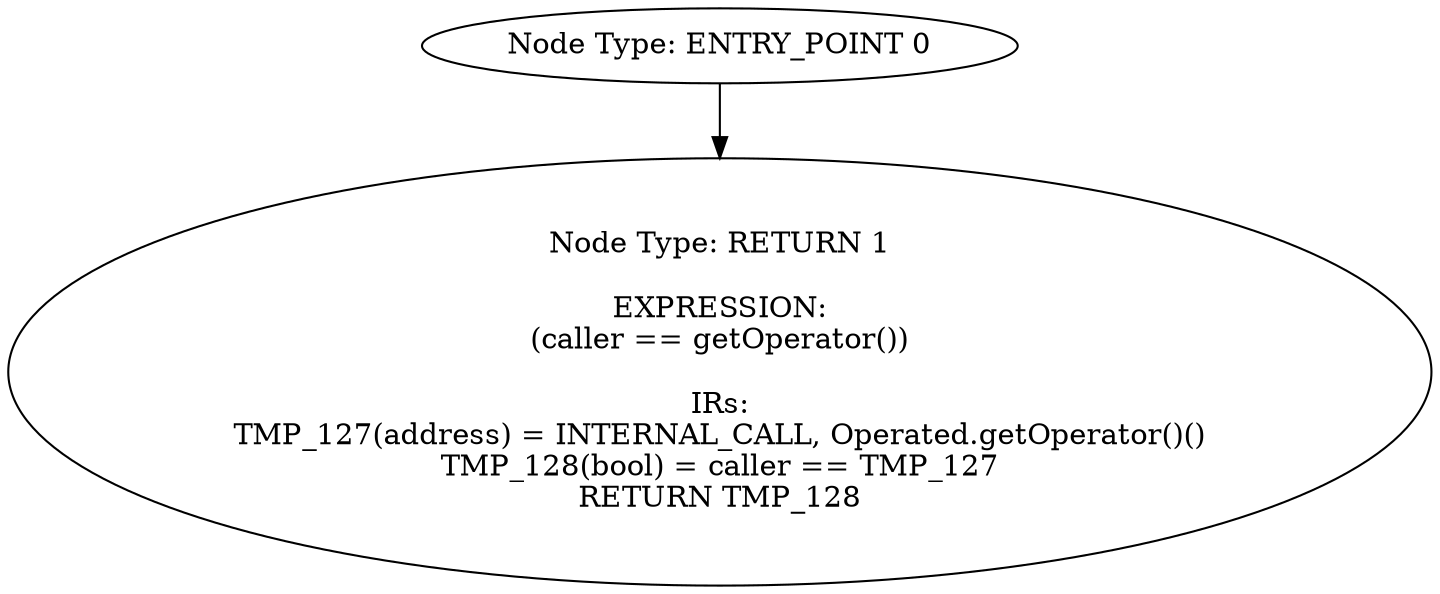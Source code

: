 digraph{
0[label="Node Type: ENTRY_POINT 0
"];
0->1;
1[label="Node Type: RETURN 1

EXPRESSION:
(caller == getOperator())

IRs:
TMP_127(address) = INTERNAL_CALL, Operated.getOperator()()
TMP_128(bool) = caller == TMP_127
RETURN TMP_128"];
}
